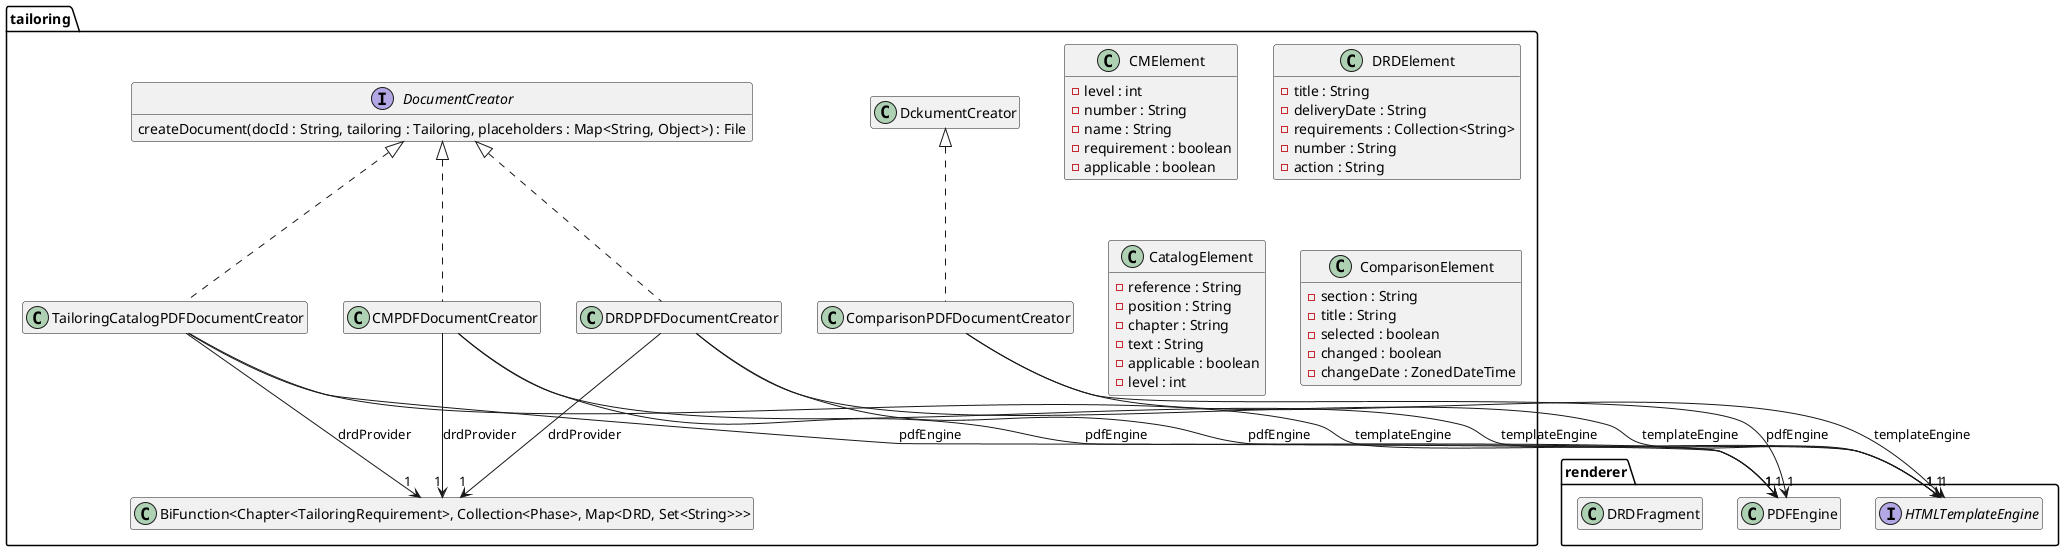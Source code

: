 @startuml Ebene3.png
hide empty members

package renderer {
    interface HTMLTemplateEngine
    class PDFEngine
    class DRDFragment
}

package tailoring {

    interface DocumentCreator {
        createDocument(docId : String, tailoring : Tailoring, placeholders : Map<String, Object>) : File
    }

    class TailoringCatalogPDFDocumentCreator {
    }
    DocumentCreator <|.. TailoringCatalogPDFDocumentCreator
    TailoringCatalogPDFDocumentCreator --> "1" HTMLTemplateEngine : templateEngine
    TailoringCatalogPDFDocumentCreator --> "1" PDFEngine : pdfEngine
    TailoringCatalogPDFDocumentCreator --> "1" "BiFunction<Chapter<TailoringRequirement>, Collection<Phase>, Map<DRD, Set<String>>>" : drdProvider

    class CMPDFDocumentCreator {
    }
    DocumentCreator <|.. CMPDFDocumentCreator
    CMPDFDocumentCreator --> "1" HTMLTemplateEngine : templateEngine
    CMPDFDocumentCreator --> "1" PDFEngine : pdfEngine
    CMPDFDocumentCreator --> "1" "BiFunction<Chapter<TailoringRequirement>, Collection<Phase>, Map<DRD, Set<String>>>" : drdProvider


    class CMElement {
        -level : int
        -number : String
        -name : String
        -requirement : boolean
        -applicable : boolean
    }


    class DRDPDFDocumentCreator {
    }
    DocumentCreator <|.. DRDPDFDocumentCreator
    DRDPDFDocumentCreator --> "1" HTMLTemplateEngine : templateEngine
    DRDPDFDocumentCreator --> "1" PDFEngine : pdfEngine
    DRDPDFDocumentCreator --> "1" "BiFunction<Chapter<TailoringRequirement>, Collection<Phase>, Map<DRD, Set<String>>>" : drdProvider

    class DRDElement {
        -title : String
        -deliveryDate : String
        -requirements : Collection<String>
        -number : String
        -action : String
    }


    class CatalogElement {
        -reference : String
        -position : String
        -chapter : String
        -text : String
        -applicable : boolean
        -level : int
    }


    class ComparisonPDFDocumentCreator {
    }
    DckumentCreator <|.. ComparisonPDFDocumentCreator
    ComparisonPDFDocumentCreator --> "1" HTMLTemplateEngine : templateEngine
    ComparisonPDFDocumentCreator --> "1" PDFEngine : pdfEngine

    class ComparisonElement {
        -section : String
        -title : String
        -selected : boolean
        -changed : boolean
        -changeDate : ZonedDateTime
    }
}
@enduml
